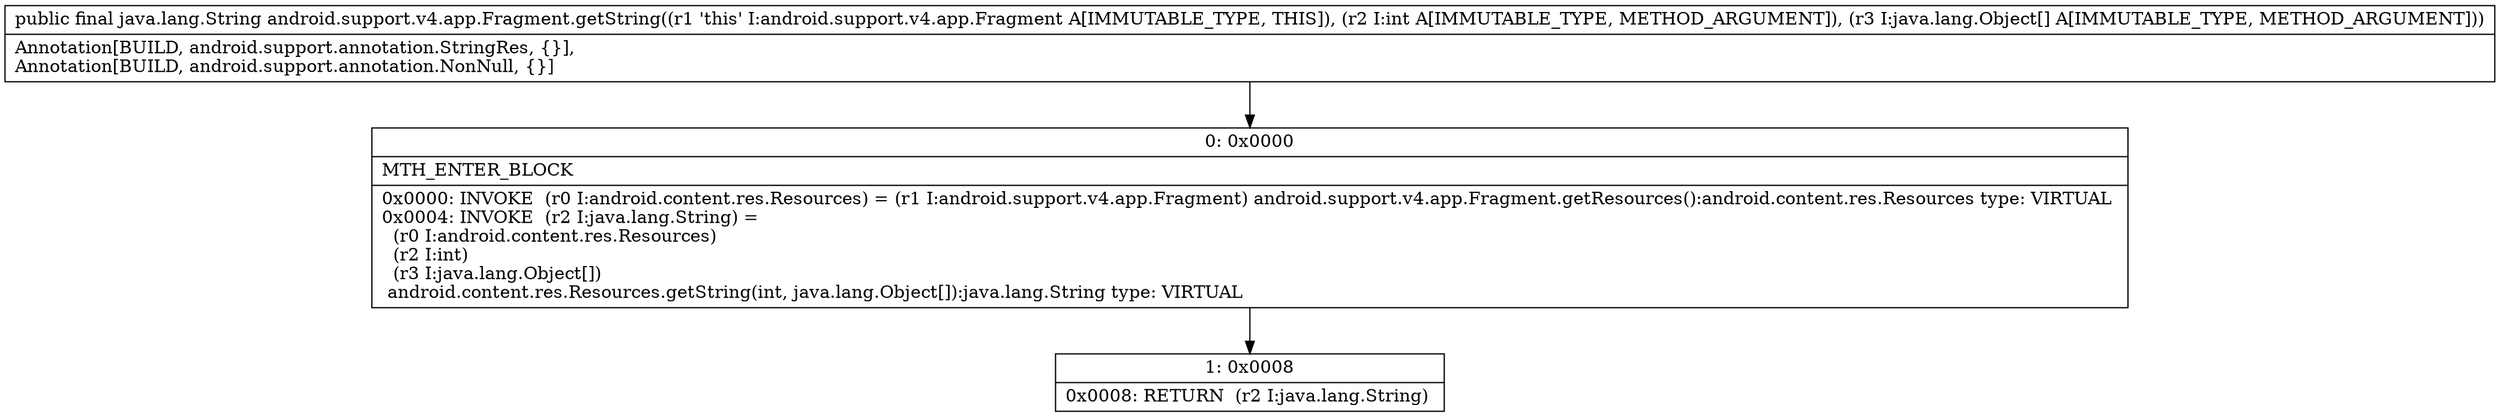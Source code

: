 digraph "CFG forandroid.support.v4.app.Fragment.getString(I[Ljava\/lang\/Object;)Ljava\/lang\/String;" {
Node_0 [shape=record,label="{0\:\ 0x0000|MTH_ENTER_BLOCK\l|0x0000: INVOKE  (r0 I:android.content.res.Resources) = (r1 I:android.support.v4.app.Fragment) android.support.v4.app.Fragment.getResources():android.content.res.Resources type: VIRTUAL \l0x0004: INVOKE  (r2 I:java.lang.String) = \l  (r0 I:android.content.res.Resources)\l  (r2 I:int)\l  (r3 I:java.lang.Object[])\l android.content.res.Resources.getString(int, java.lang.Object[]):java.lang.String type: VIRTUAL \l}"];
Node_1 [shape=record,label="{1\:\ 0x0008|0x0008: RETURN  (r2 I:java.lang.String) \l}"];
MethodNode[shape=record,label="{public final java.lang.String android.support.v4.app.Fragment.getString((r1 'this' I:android.support.v4.app.Fragment A[IMMUTABLE_TYPE, THIS]), (r2 I:int A[IMMUTABLE_TYPE, METHOD_ARGUMENT]), (r3 I:java.lang.Object[] A[IMMUTABLE_TYPE, METHOD_ARGUMENT]))  | Annotation[BUILD, android.support.annotation.StringRes, \{\}], \lAnnotation[BUILD, android.support.annotation.NonNull, \{\}]\l}"];
MethodNode -> Node_0;
Node_0 -> Node_1;
}

